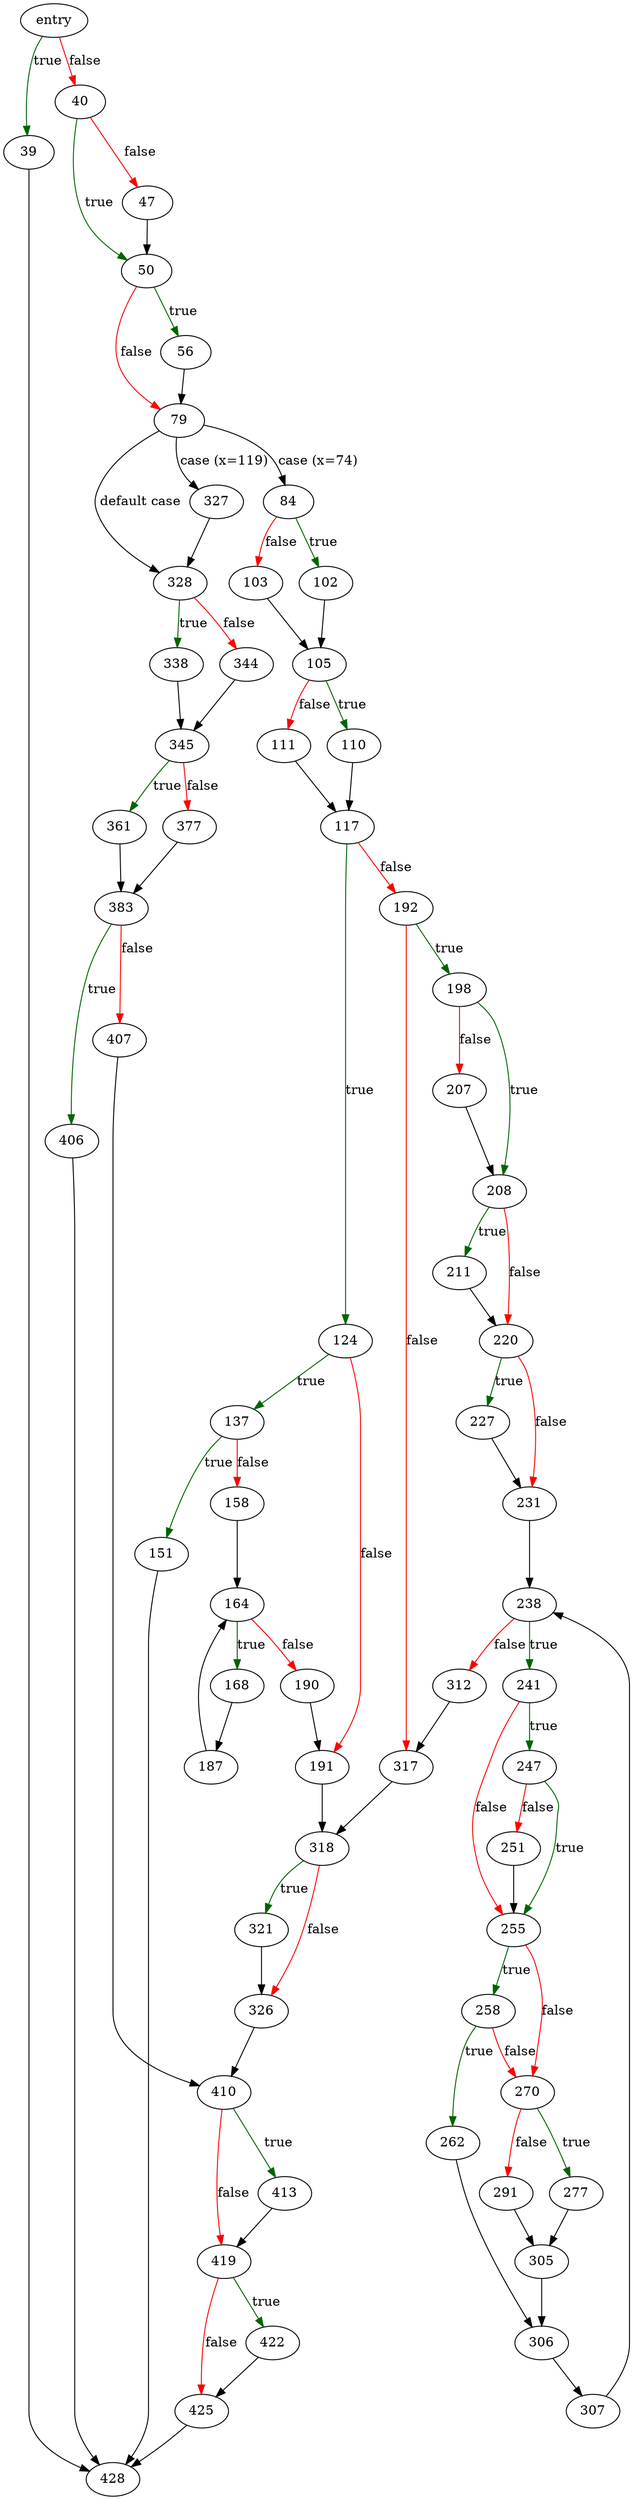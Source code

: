 digraph "sqlite3CodeSubselect" {
	// Node definitions.
	4 [label=entry];
	39;
	40;
	47;
	50;
	56;
	79;
	84;
	102;
	103;
	105;
	110;
	111;
	117;
	124;
	137;
	151;
	158;
	164;
	168;
	187;
	190;
	191;
	192;
	198;
	207;
	208;
	211;
	220;
	227;
	231;
	238;
	241;
	247;
	251;
	255;
	258;
	262;
	270;
	277;
	291;
	305;
	306;
	307;
	312;
	317;
	318;
	321;
	326;
	327;
	328;
	338;
	344;
	345;
	361;
	377;
	383;
	406;
	407;
	410;
	413;
	419;
	422;
	425;
	428;

	// Edge definitions.
	4 -> 39 [
		color=darkgreen
		label=true
	];
	4 -> 40 [
		color=red
		label=false
	];
	39 -> 428;
	40 -> 47 [
		color=red
		label=false
	];
	40 -> 50 [
		color=darkgreen
		label=true
	];
	47 -> 50;
	50 -> 56 [
		color=darkgreen
		label=true
	];
	50 -> 79 [
		color=red
		label=false
	];
	56 -> 79;
	79 -> 84 [label="case (x=74)"];
	79 -> 327 [label="case (x=119)"];
	79 -> 328 [label="default case"];
	84 -> 102 [
		color=darkgreen
		label=true
	];
	84 -> 103 [
		color=red
		label=false
	];
	102 -> 105;
	103 -> 105;
	105 -> 110 [
		color=darkgreen
		label=true
	];
	105 -> 111 [
		color=red
		label=false
	];
	110 -> 117;
	111 -> 117;
	117 -> 124 [
		color=darkgreen
		label=true
	];
	117 -> 192 [
		color=red
		label=false
	];
	124 -> 137 [
		color=darkgreen
		label=true
	];
	124 -> 191 [
		color=red
		label=false
	];
	137 -> 151 [
		color=darkgreen
		label=true
	];
	137 -> 158 [
		color=red
		label=false
	];
	151 -> 428;
	158 -> 164;
	164 -> 168 [
		color=darkgreen
		label=true
	];
	164 -> 190 [
		color=red
		label=false
	];
	168 -> 187;
	187 -> 164;
	190 -> 191;
	191 -> 318;
	192 -> 198 [
		color=darkgreen
		label=true
	];
	192 -> 317 [
		color=red
		label=false
	];
	198 -> 207 [
		color=red
		label=false
	];
	198 -> 208 [
		color=darkgreen
		label=true
	];
	207 -> 208;
	208 -> 211 [
		color=darkgreen
		label=true
	];
	208 -> 220 [
		color=red
		label=false
	];
	211 -> 220;
	220 -> 227 [
		color=darkgreen
		label=true
	];
	220 -> 231 [
		color=red
		label=false
	];
	227 -> 231;
	231 -> 238;
	238 -> 241 [
		color=darkgreen
		label=true
	];
	238 -> 312 [
		color=red
		label=false
	];
	241 -> 247 [
		color=darkgreen
		label=true
	];
	241 -> 255 [
		color=red
		label=false
	];
	247 -> 251 [
		color=red
		label=false
	];
	247 -> 255 [
		color=darkgreen
		label=true
	];
	251 -> 255;
	255 -> 258 [
		color=darkgreen
		label=true
	];
	255 -> 270 [
		color=red
		label=false
	];
	258 -> 262 [
		color=darkgreen
		label=true
	];
	258 -> 270 [
		color=red
		label=false
	];
	262 -> 306;
	270 -> 277 [
		color=darkgreen
		label=true
	];
	270 -> 291 [
		color=red
		label=false
	];
	277 -> 305;
	291 -> 305;
	305 -> 306;
	306 -> 307;
	307 -> 238;
	312 -> 317;
	317 -> 318;
	318 -> 321 [
		color=darkgreen
		label=true
	];
	318 -> 326 [
		color=red
		label=false
	];
	321 -> 326;
	326 -> 410;
	327 -> 328;
	328 -> 338 [
		color=darkgreen
		label=true
	];
	328 -> 344 [
		color=red
		label=false
	];
	338 -> 345;
	344 -> 345;
	345 -> 361 [
		color=darkgreen
		label=true
	];
	345 -> 377 [
		color=red
		label=false
	];
	361 -> 383;
	377 -> 383;
	383 -> 406 [
		color=darkgreen
		label=true
	];
	383 -> 407 [
		color=red
		label=false
	];
	406 -> 428;
	407 -> 410;
	410 -> 413 [
		color=darkgreen
		label=true
	];
	410 -> 419 [
		color=red
		label=false
	];
	413 -> 419;
	419 -> 422 [
		color=darkgreen
		label=true
	];
	419 -> 425 [
		color=red
		label=false
	];
	422 -> 425;
	425 -> 428;
}